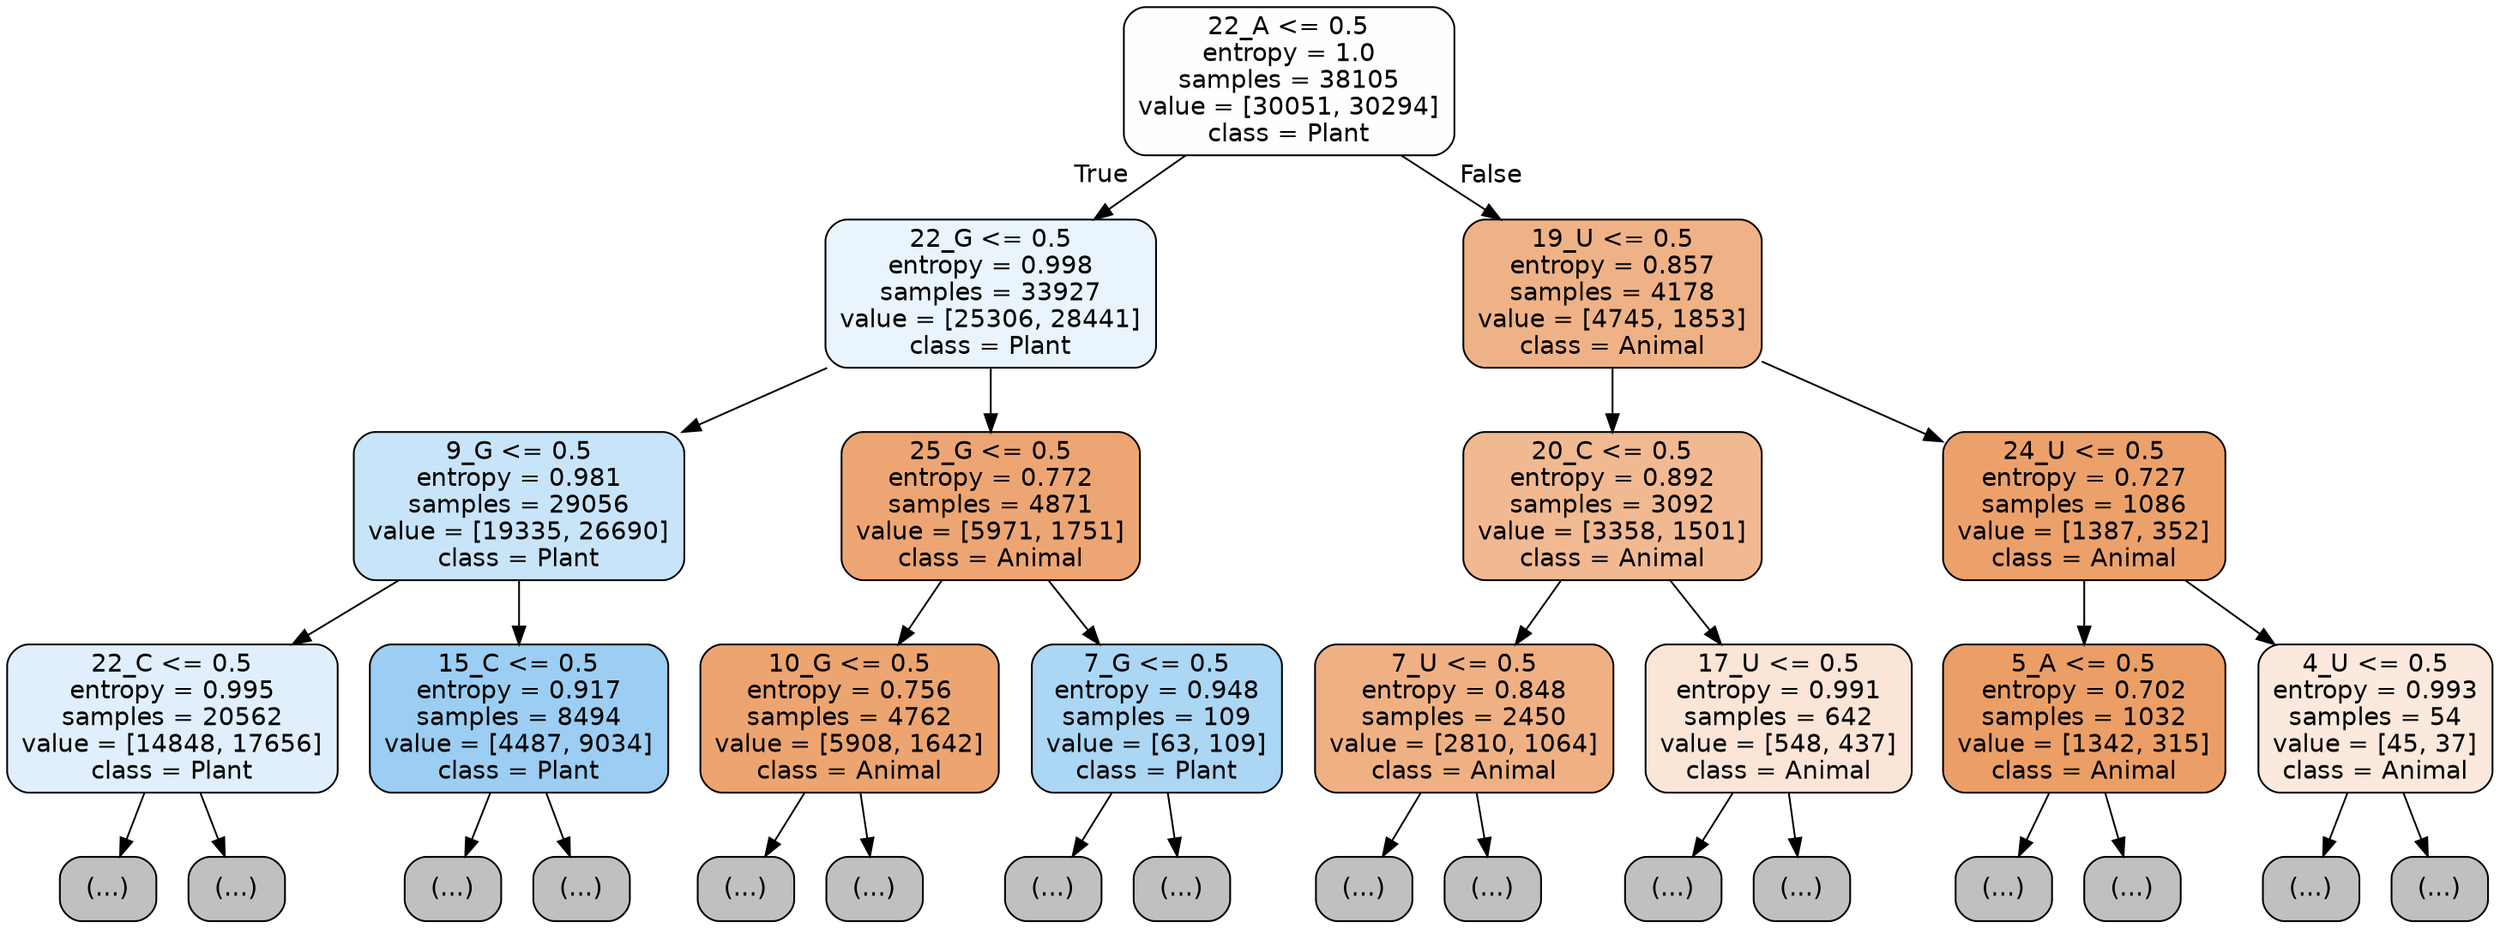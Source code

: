 digraph Tree {
node [shape=box, style="filled, rounded", color="black", fontname="helvetica"] ;
edge [fontname="helvetica"] ;
0 [label="22_A <= 0.5\nentropy = 1.0\nsamples = 38105\nvalue = [30051, 30294]\nclass = Plant", fillcolor="#fdfeff"] ;
1 [label="22_G <= 0.5\nentropy = 0.998\nsamples = 33927\nvalue = [25306, 28441]\nclass = Plant", fillcolor="#e9f4fc"] ;
0 -> 1 [labeldistance=2.5, labelangle=45, headlabel="True"] ;
2 [label="9_G <= 0.5\nentropy = 0.981\nsamples = 29056\nvalue = [19335, 26690]\nclass = Plant", fillcolor="#c8e4f8"] ;
1 -> 2 ;
3 [label="22_C <= 0.5\nentropy = 0.995\nsamples = 20562\nvalue = [14848, 17656]\nclass = Plant", fillcolor="#e0effb"] ;
2 -> 3 ;
4 [label="(...)", fillcolor="#C0C0C0"] ;
3 -> 4 ;
8065 [label="(...)", fillcolor="#C0C0C0"] ;
3 -> 8065 ;
9450 [label="15_C <= 0.5\nentropy = 0.917\nsamples = 8494\nvalue = [4487, 9034]\nclass = Plant", fillcolor="#9bcef2"] ;
2 -> 9450 ;
9451 [label="(...)", fillcolor="#C0C0C0"] ;
9450 -> 9451 ;
12152 [label="(...)", fillcolor="#C0C0C0"] ;
9450 -> 12152 ;
12775 [label="25_G <= 0.5\nentropy = 0.772\nsamples = 4871\nvalue = [5971, 1751]\nclass = Animal", fillcolor="#eda673"] ;
1 -> 12775 ;
12776 [label="10_G <= 0.5\nentropy = 0.756\nsamples = 4762\nvalue = [5908, 1642]\nclass = Animal", fillcolor="#eca470"] ;
12775 -> 12776 ;
12777 [label="(...)", fillcolor="#C0C0C0"] ;
12776 -> 12777 ;
14118 [label="(...)", fillcolor="#C0C0C0"] ;
12776 -> 14118 ;
14639 [label="7_G <= 0.5\nentropy = 0.948\nsamples = 109\nvalue = [63, 109]\nclass = Plant", fillcolor="#abd6f4"] ;
12775 -> 14639 ;
14640 [label="(...)", fillcolor="#C0C0C0"] ;
14639 -> 14640 ;
14683 [label="(...)", fillcolor="#C0C0C0"] ;
14639 -> 14683 ;
14698 [label="19_U <= 0.5\nentropy = 0.857\nsamples = 4178\nvalue = [4745, 1853]\nclass = Animal", fillcolor="#efb286"] ;
0 -> 14698 [labeldistance=2.5, labelangle=-45, headlabel="False"] ;
14699 [label="20_C <= 0.5\nentropy = 0.892\nsamples = 3092\nvalue = [3358, 1501]\nclass = Animal", fillcolor="#f1b992"] ;
14698 -> 14699 ;
14700 [label="7_U <= 0.5\nentropy = 0.848\nsamples = 2450\nvalue = [2810, 1064]\nclass = Animal", fillcolor="#efb184"] ;
14699 -> 14700 ;
14701 [label="(...)", fillcolor="#C0C0C0"] ;
14700 -> 14701 ;
15458 [label="(...)", fillcolor="#C0C0C0"] ;
14700 -> 15458 ;
15791 [label="17_U <= 0.5\nentropy = 0.991\nsamples = 642\nvalue = [548, 437]\nclass = Animal", fillcolor="#fae5d7"] ;
14699 -> 15791 ;
15792 [label="(...)", fillcolor="#C0C0C0"] ;
15791 -> 15792 ;
16031 [label="(...)", fillcolor="#C0C0C0"] ;
15791 -> 16031 ;
16136 [label="24_U <= 0.5\nentropy = 0.727\nsamples = 1086\nvalue = [1387, 352]\nclass = Animal", fillcolor="#eca16b"] ;
14698 -> 16136 ;
16137 [label="5_A <= 0.5\nentropy = 0.702\nsamples = 1032\nvalue = [1342, 315]\nclass = Animal", fillcolor="#eb9f67"] ;
16136 -> 16137 ;
16138 [label="(...)", fillcolor="#C0C0C0"] ;
16137 -> 16138 ;
16453 [label="(...)", fillcolor="#C0C0C0"] ;
16137 -> 16453 ;
16560 [label="4_U <= 0.5\nentropy = 0.993\nsamples = 54\nvalue = [45, 37]\nclass = Animal", fillcolor="#fae9dc"] ;
16136 -> 16560 ;
16561 [label="(...)", fillcolor="#C0C0C0"] ;
16560 -> 16561 ;
16576 [label="(...)", fillcolor="#C0C0C0"] ;
16560 -> 16576 ;
}